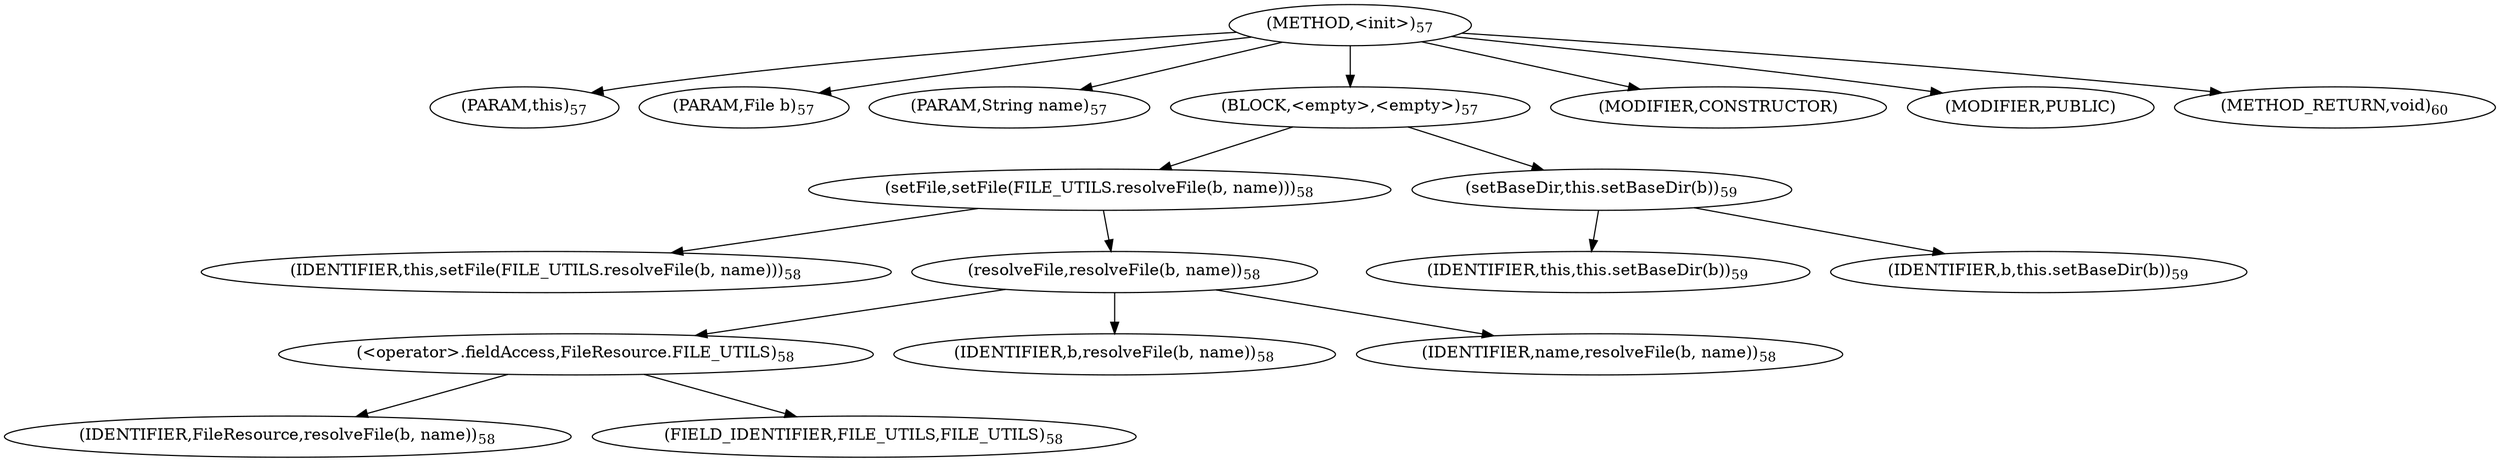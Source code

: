 digraph "&lt;init&gt;" {  
"121" [label = <(METHOD,&lt;init&gt;)<SUB>57</SUB>> ]
"4" [label = <(PARAM,this)<SUB>57</SUB>> ]
"122" [label = <(PARAM,File b)<SUB>57</SUB>> ]
"123" [label = <(PARAM,String name)<SUB>57</SUB>> ]
"124" [label = <(BLOCK,&lt;empty&gt;,&lt;empty&gt;)<SUB>57</SUB>> ]
"125" [label = <(setFile,setFile(FILE_UTILS.resolveFile(b, name)))<SUB>58</SUB>> ]
"3" [label = <(IDENTIFIER,this,setFile(FILE_UTILS.resolveFile(b, name)))<SUB>58</SUB>> ]
"126" [label = <(resolveFile,resolveFile(b, name))<SUB>58</SUB>> ]
"127" [label = <(&lt;operator&gt;.fieldAccess,FileResource.FILE_UTILS)<SUB>58</SUB>> ]
"128" [label = <(IDENTIFIER,FileResource,resolveFile(b, name))<SUB>58</SUB>> ]
"129" [label = <(FIELD_IDENTIFIER,FILE_UTILS,FILE_UTILS)<SUB>58</SUB>> ]
"130" [label = <(IDENTIFIER,b,resolveFile(b, name))<SUB>58</SUB>> ]
"131" [label = <(IDENTIFIER,name,resolveFile(b, name))<SUB>58</SUB>> ]
"132" [label = <(setBaseDir,this.setBaseDir(b))<SUB>59</SUB>> ]
"5" [label = <(IDENTIFIER,this,this.setBaseDir(b))<SUB>59</SUB>> ]
"133" [label = <(IDENTIFIER,b,this.setBaseDir(b))<SUB>59</SUB>> ]
"134" [label = <(MODIFIER,CONSTRUCTOR)> ]
"135" [label = <(MODIFIER,PUBLIC)> ]
"136" [label = <(METHOD_RETURN,void)<SUB>60</SUB>> ]
  "121" -> "4" 
  "121" -> "122" 
  "121" -> "123" 
  "121" -> "124" 
  "121" -> "134" 
  "121" -> "135" 
  "121" -> "136" 
  "124" -> "125" 
  "124" -> "132" 
  "125" -> "3" 
  "125" -> "126" 
  "126" -> "127" 
  "126" -> "130" 
  "126" -> "131" 
  "127" -> "128" 
  "127" -> "129" 
  "132" -> "5" 
  "132" -> "133" 
}
